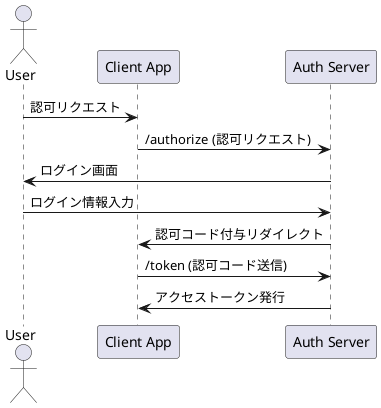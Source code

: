 @startuml
actor User
participant "Client App" as Client
participant "Auth Server" as Server

User -> Client: 認可リクエスト
Client -> Server: /authorize (認可リクエスト)
Server -> User: ログイン画面
User -> Server: ログイン情報入力
Server -> Client: 認可コード付与リダイレクト
Client -> Server: /token (認可コード送信)
Server -> Client: アクセストークン発行
@enduml
